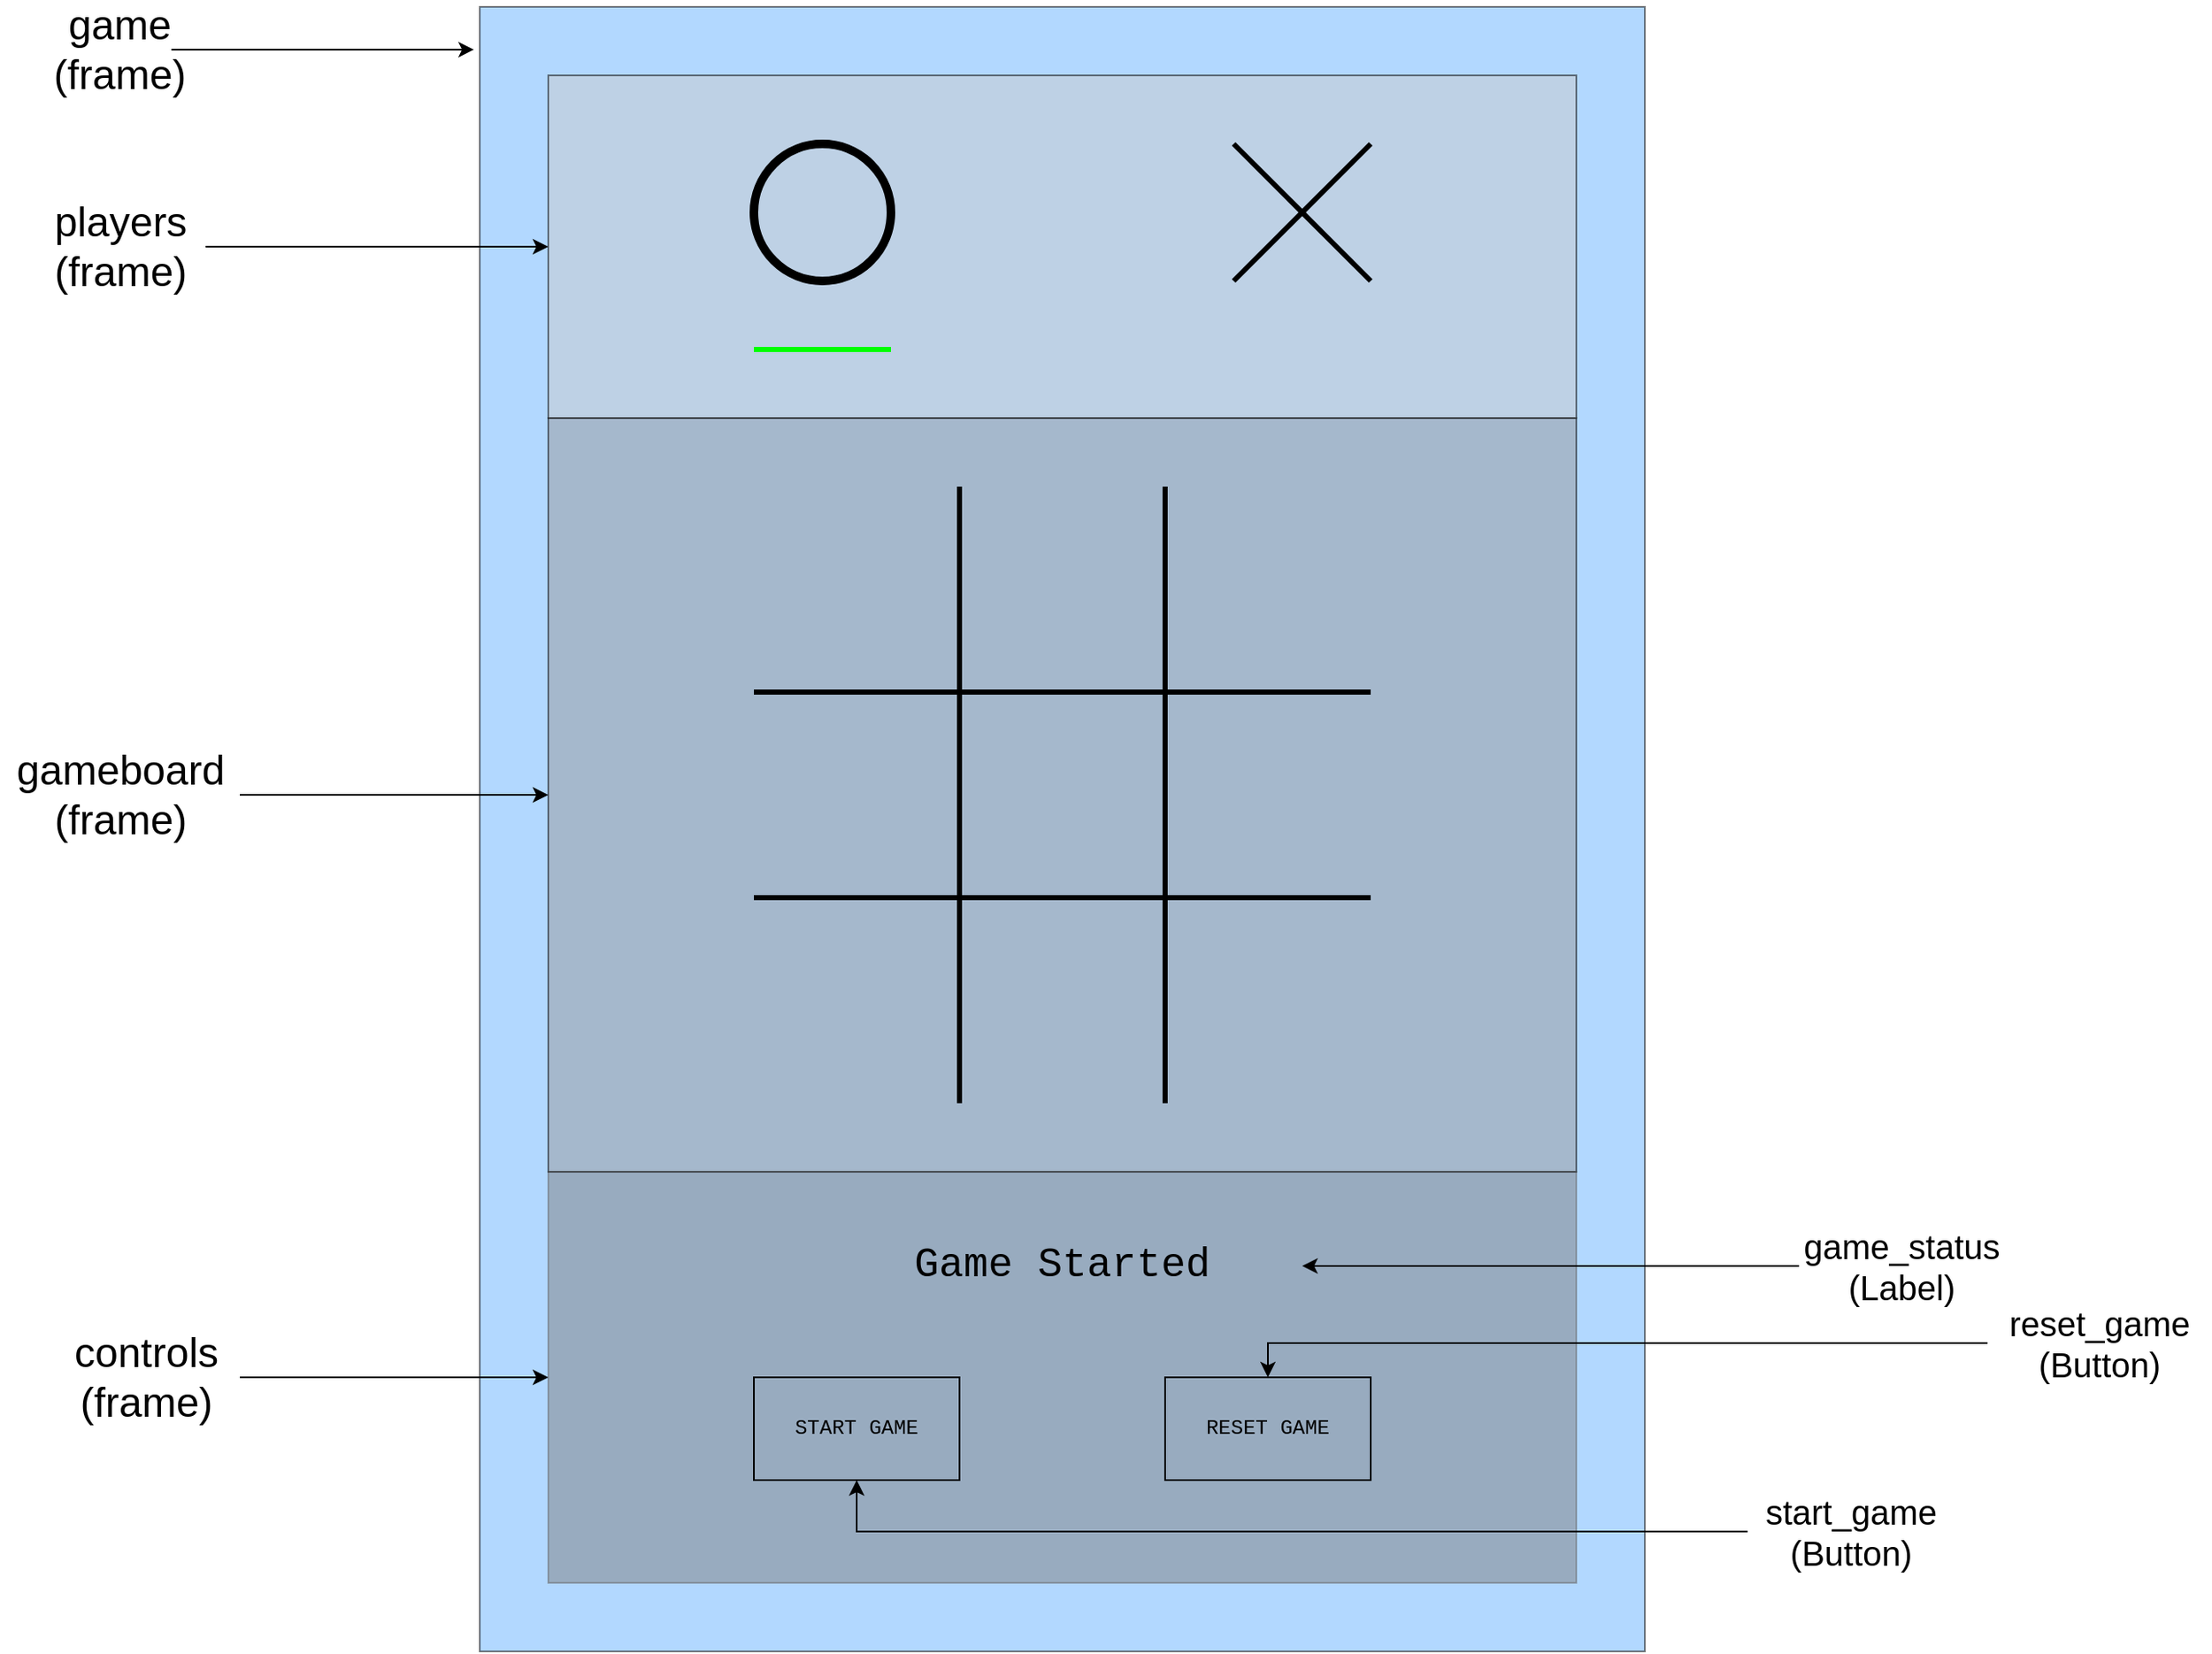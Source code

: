 <mxfile version="21.6.9" type="device">
  <diagram name="Page-1" id="Zi7R2ep28M6Ji_b3IWd0">
    <mxGraphModel dx="2013" dy="857" grid="1" gridSize="10" guides="1" tooltips="1" connect="1" arrows="1" fold="1" page="1" pageScale="1" pageWidth="850" pageHeight="1100" math="0" shadow="0">
      <root>
        <mxCell id="0" />
        <mxCell id="1" parent="0" />
        <mxCell id="fuVy7ylBH5YS3rdbP_lV-8" value="" style="rounded=0;whiteSpace=wrap;html=1;fillColor=#66B2FF;opacity=50;" parent="1" vertex="1">
          <mxGeometry x="80" y="80" width="680" height="960" as="geometry" />
        </mxCell>
        <mxCell id="fuVy7ylBH5YS3rdbP_lV-7" value="" style="rounded=0;whiteSpace=wrap;html=1;fillColor=#808080;fontColor=#333333;strokeColor=#666666;opacity=50;" parent="1" vertex="1">
          <mxGeometry x="120" y="760" width="600" height="240" as="geometry" />
        </mxCell>
        <mxCell id="fuVy7ylBH5YS3rdbP_lV-6" value="" style="rounded=0;whiteSpace=wrap;html=1;opacity=50;fillColor=#999999;" parent="1" vertex="1">
          <mxGeometry x="120" y="320" width="600" height="440" as="geometry" />
        </mxCell>
        <mxCell id="fuVy7ylBH5YS3rdbP_lV-4" value="" style="rounded=0;whiteSpace=wrap;html=1;fillColor=#CCCCCC;opacity=50;" parent="1" vertex="1">
          <mxGeometry x="120" y="120" width="600" height="200" as="geometry" />
        </mxCell>
        <mxCell id="QSEAzz7JvtDJgoen5yMI-3" value="" style="ellipse;whiteSpace=wrap;html=1;aspect=fixed;strokeWidth=5;fillColor=none;" parent="1" vertex="1">
          <mxGeometry x="240" y="160" width="80" height="80" as="geometry" />
        </mxCell>
        <mxCell id="QSEAzz7JvtDJgoen5yMI-4" value="" style="shape=table;startSize=0;container=1;collapsible=0;childLayout=tableLayout;fontSize=16;strokeWidth=3;swimlaneLine=1;fillColor=none;swimlaneBody=1;swimlaneHead=1;horizontal=1;top=0;bottom=0;left=0;right=0;" parent="1" vertex="1">
          <mxGeometry x="240" y="360" width="360" height="360" as="geometry" />
        </mxCell>
        <mxCell id="QSEAzz7JvtDJgoen5yMI-5" value="" style="shape=tableRow;horizontal=0;startSize=0;swimlaneHead=0;swimlaneBody=0;strokeColor=inherit;top=0;left=0;bottom=0;right=0;collapsible=0;dropTarget=0;fillColor=none;points=[[0,0.5],[1,0.5]];portConstraint=eastwest;fontSize=16;" parent="QSEAzz7JvtDJgoen5yMI-4" vertex="1">
          <mxGeometry width="360" height="120" as="geometry" />
        </mxCell>
        <mxCell id="QSEAzz7JvtDJgoen5yMI-6" value="" style="shape=partialRectangle;html=1;whiteSpace=wrap;connectable=0;strokeColor=inherit;overflow=hidden;fillColor=none;top=0;left=0;bottom=0;right=0;pointerEvents=1;fontSize=16;" parent="QSEAzz7JvtDJgoen5yMI-5" vertex="1">
          <mxGeometry width="120" height="120" as="geometry">
            <mxRectangle width="120" height="120" as="alternateBounds" />
          </mxGeometry>
        </mxCell>
        <mxCell id="QSEAzz7JvtDJgoen5yMI-7" value="" style="shape=partialRectangle;html=1;whiteSpace=wrap;connectable=0;strokeColor=inherit;overflow=hidden;fillColor=none;top=0;left=0;bottom=0;right=0;pointerEvents=1;fontSize=16;" parent="QSEAzz7JvtDJgoen5yMI-5" vertex="1">
          <mxGeometry x="120" width="120" height="120" as="geometry">
            <mxRectangle width="120" height="120" as="alternateBounds" />
          </mxGeometry>
        </mxCell>
        <mxCell id="QSEAzz7JvtDJgoen5yMI-8" value="" style="shape=partialRectangle;html=1;whiteSpace=wrap;connectable=0;strokeColor=inherit;overflow=hidden;fillColor=none;top=0;left=0;bottom=0;right=0;pointerEvents=1;fontSize=16;" parent="QSEAzz7JvtDJgoen5yMI-5" vertex="1">
          <mxGeometry x="240" width="120" height="120" as="geometry">
            <mxRectangle width="120" height="120" as="alternateBounds" />
          </mxGeometry>
        </mxCell>
        <mxCell id="QSEAzz7JvtDJgoen5yMI-9" value="" style="shape=tableRow;horizontal=0;startSize=0;swimlaneHead=0;swimlaneBody=0;strokeColor=inherit;top=0;left=0;bottom=0;right=0;collapsible=0;dropTarget=0;fillColor=none;points=[[0,0.5],[1,0.5]];portConstraint=eastwest;fontSize=16;" parent="QSEAzz7JvtDJgoen5yMI-4" vertex="1">
          <mxGeometry y="120" width="360" height="120" as="geometry" />
        </mxCell>
        <mxCell id="QSEAzz7JvtDJgoen5yMI-10" value="" style="shape=partialRectangle;html=1;whiteSpace=wrap;connectable=0;strokeColor=inherit;overflow=hidden;fillColor=none;top=0;left=0;bottom=0;right=0;pointerEvents=1;fontSize=16;" parent="QSEAzz7JvtDJgoen5yMI-9" vertex="1">
          <mxGeometry width="120" height="120" as="geometry">
            <mxRectangle width="120" height="120" as="alternateBounds" />
          </mxGeometry>
        </mxCell>
        <mxCell id="QSEAzz7JvtDJgoen5yMI-11" value="" style="shape=partialRectangle;html=1;whiteSpace=wrap;connectable=0;strokeColor=inherit;overflow=hidden;fillColor=none;top=0;left=0;bottom=0;right=0;pointerEvents=1;fontSize=16;" parent="QSEAzz7JvtDJgoen5yMI-9" vertex="1">
          <mxGeometry x="120" width="120" height="120" as="geometry">
            <mxRectangle width="120" height="120" as="alternateBounds" />
          </mxGeometry>
        </mxCell>
        <mxCell id="QSEAzz7JvtDJgoen5yMI-12" value="" style="shape=partialRectangle;html=1;whiteSpace=wrap;connectable=0;strokeColor=inherit;overflow=hidden;fillColor=none;top=0;left=0;bottom=0;right=0;pointerEvents=1;fontSize=16;" parent="QSEAzz7JvtDJgoen5yMI-9" vertex="1">
          <mxGeometry x="240" width="120" height="120" as="geometry">
            <mxRectangle width="120" height="120" as="alternateBounds" />
          </mxGeometry>
        </mxCell>
        <mxCell id="QSEAzz7JvtDJgoen5yMI-13" value="" style="shape=tableRow;horizontal=0;startSize=0;swimlaneHead=0;swimlaneBody=0;strokeColor=inherit;top=0;left=0;bottom=0;right=0;collapsible=0;dropTarget=0;fillColor=none;points=[[0,0.5],[1,0.5]];portConstraint=eastwest;fontSize=16;" parent="QSEAzz7JvtDJgoen5yMI-4" vertex="1">
          <mxGeometry y="240" width="360" height="120" as="geometry" />
        </mxCell>
        <mxCell id="QSEAzz7JvtDJgoen5yMI-14" value="" style="shape=partialRectangle;html=1;whiteSpace=wrap;connectable=0;strokeColor=inherit;overflow=hidden;fillColor=none;top=0;left=0;bottom=0;right=0;pointerEvents=1;fontSize=16;" parent="QSEAzz7JvtDJgoen5yMI-13" vertex="1">
          <mxGeometry width="120" height="120" as="geometry">
            <mxRectangle width="120" height="120" as="alternateBounds" />
          </mxGeometry>
        </mxCell>
        <mxCell id="QSEAzz7JvtDJgoen5yMI-15" value="" style="shape=partialRectangle;html=1;whiteSpace=wrap;connectable=0;strokeColor=inherit;overflow=hidden;fillColor=none;top=0;left=0;bottom=0;right=0;pointerEvents=1;fontSize=16;" parent="QSEAzz7JvtDJgoen5yMI-13" vertex="1">
          <mxGeometry x="120" width="120" height="120" as="geometry">
            <mxRectangle width="120" height="120" as="alternateBounds" />
          </mxGeometry>
        </mxCell>
        <mxCell id="QSEAzz7JvtDJgoen5yMI-16" value="" style="shape=partialRectangle;html=1;whiteSpace=wrap;connectable=0;strokeColor=inherit;overflow=hidden;fillColor=none;top=0;left=0;bottom=0;right=0;pointerEvents=1;fontSize=16;" parent="QSEAzz7JvtDJgoen5yMI-13" vertex="1">
          <mxGeometry x="240" width="120" height="120" as="geometry">
            <mxRectangle width="120" height="120" as="alternateBounds" />
          </mxGeometry>
        </mxCell>
        <mxCell id="QSEAzz7JvtDJgoen5yMI-19" value="" style="endArrow=none;html=1;rounded=0;strokeWidth=3;strokeColor=#00FF00;" parent="1" edge="1">
          <mxGeometry width="50" height="50" relative="1" as="geometry">
            <mxPoint x="240" y="280" as="sourcePoint" />
            <mxPoint x="320" y="280" as="targetPoint" />
          </mxGeometry>
        </mxCell>
        <mxCell id="fuVy7ylBH5YS3rdbP_lV-1" value="START GAME" style="rounded=0;whiteSpace=wrap;html=1;fillColor=none;fontFamily=Courier New;" parent="1" vertex="1">
          <mxGeometry x="240" y="880" width="120" height="60" as="geometry" />
        </mxCell>
        <mxCell id="fuVy7ylBH5YS3rdbP_lV-2" value="RESET GAME" style="rounded=0;whiteSpace=wrap;html=1;fillColor=none;fontFamily=Courier New;" parent="1" vertex="1">
          <mxGeometry x="480" y="880" width="120" height="60" as="geometry" />
        </mxCell>
        <mxCell id="fuVy7ylBH5YS3rdbP_lV-3" value="Game Started" style="text;html=1;strokeColor=none;fillColor=none;align=center;verticalAlign=middle;whiteSpace=wrap;rounded=0;fontFamily=Courier New;fontSize=24;" parent="1" vertex="1">
          <mxGeometry x="280" y="800" width="280" height="30" as="geometry" />
        </mxCell>
        <mxCell id="LaYBiOiJZruiOdJDy__f-10" style="edgeStyle=orthogonalEdgeStyle;rounded=0;orthogonalLoop=1;jettySize=auto;html=1;entryX=-0.005;entryY=0.026;entryDx=0;entryDy=0;entryPerimeter=0;" edge="1" parent="1" source="LaYBiOiJZruiOdJDy__f-2" target="fuVy7ylBH5YS3rdbP_lV-8">
          <mxGeometry relative="1" as="geometry" />
        </mxCell>
        <mxCell id="LaYBiOiJZruiOdJDy__f-2" value="&lt;div style=&quot;font-size: 24px;&quot;&gt;game&lt;/div&gt;&lt;div style=&quot;font-size: 24px;&quot;&gt;(frame)&lt;br style=&quot;font-size: 24px;&quot;&gt;&lt;/div&gt;" style="text;html=1;strokeColor=none;fillColor=none;align=center;verticalAlign=middle;whiteSpace=wrap;rounded=0;fontSize=24;" vertex="1" parent="1">
          <mxGeometry x="-160" y="90" width="60" height="30" as="geometry" />
        </mxCell>
        <mxCell id="LaYBiOiJZruiOdJDy__f-8" style="edgeStyle=orthogonalEdgeStyle;rounded=0;orthogonalLoop=1;jettySize=auto;html=1;entryX=0;entryY=0.5;entryDx=0;entryDy=0;" edge="1" parent="1" source="LaYBiOiJZruiOdJDy__f-3" target="fuVy7ylBH5YS3rdbP_lV-4">
          <mxGeometry relative="1" as="geometry" />
        </mxCell>
        <mxCell id="LaYBiOiJZruiOdJDy__f-3" value="&lt;div&gt;&lt;font style=&quot;font-size: 24px;&quot;&gt;players&lt;/font&gt;&lt;/div&gt;&lt;div&gt;&lt;font style=&quot;font-size: 24px;&quot;&gt;(frame)&lt;br&gt;&lt;/font&gt;&lt;/div&gt;" style="text;html=1;align=center;verticalAlign=middle;resizable=0;points=[];autosize=1;strokeColor=none;fillColor=none;" vertex="1" parent="1">
          <mxGeometry x="-180" y="185" width="100" height="70" as="geometry" />
        </mxCell>
        <mxCell id="LaYBiOiJZruiOdJDy__f-7" style="edgeStyle=orthogonalEdgeStyle;rounded=0;orthogonalLoop=1;jettySize=auto;html=1;entryX=0;entryY=0.5;entryDx=0;entryDy=0;" edge="1" parent="1" source="LaYBiOiJZruiOdJDy__f-4" target="fuVy7ylBH5YS3rdbP_lV-6">
          <mxGeometry relative="1" as="geometry" />
        </mxCell>
        <mxCell id="LaYBiOiJZruiOdJDy__f-4" value="&lt;div&gt;&lt;font style=&quot;font-size: 24px;&quot;&gt;gameboard&lt;/font&gt;&lt;/div&gt;&lt;div&gt;&lt;font style=&quot;font-size: 24px;&quot;&gt;(frame)&lt;br&gt;&lt;/font&gt;&lt;/div&gt;" style="text;html=1;align=center;verticalAlign=middle;resizable=0;points=[];autosize=1;strokeColor=none;fillColor=none;" vertex="1" parent="1">
          <mxGeometry x="-200" y="505" width="140" height="70" as="geometry" />
        </mxCell>
        <mxCell id="LaYBiOiJZruiOdJDy__f-6" style="edgeStyle=orthogonalEdgeStyle;rounded=0;orthogonalLoop=1;jettySize=auto;html=1;" edge="1" parent="1" source="LaYBiOiJZruiOdJDy__f-5" target="fuVy7ylBH5YS3rdbP_lV-7">
          <mxGeometry relative="1" as="geometry" />
        </mxCell>
        <mxCell id="LaYBiOiJZruiOdJDy__f-5" value="controls&lt;br style=&quot;font-size: 24px;&quot;&gt;&lt;div style=&quot;font-size: 24px;&quot;&gt;&lt;font style=&quot;font-size: 24px;&quot;&gt;(frame)&lt;br style=&quot;font-size: 24px;&quot;&gt;&lt;/font&gt;&lt;/div&gt;" style="text;html=1;align=center;verticalAlign=middle;resizable=0;points=[];autosize=1;strokeColor=none;fillColor=none;fontSize=24;" vertex="1" parent="1">
          <mxGeometry x="-170" y="845" width="110" height="70" as="geometry" />
        </mxCell>
        <mxCell id="LaYBiOiJZruiOdJDy__f-17" style="edgeStyle=orthogonalEdgeStyle;rounded=0;orthogonalLoop=1;jettySize=auto;html=1;entryX=1;entryY=0.5;entryDx=0;entryDy=0;" edge="1" parent="1" source="LaYBiOiJZruiOdJDy__f-11" target="fuVy7ylBH5YS3rdbP_lV-3">
          <mxGeometry relative="1" as="geometry" />
        </mxCell>
        <mxCell id="LaYBiOiJZruiOdJDy__f-11" value="&lt;div style=&quot;font-size: 20px;&quot;&gt;game_status&lt;/div&gt;&lt;div style=&quot;font-size: 20px;&quot;&gt;(Label)&lt;br style=&quot;font-size: 20px;&quot;&gt;&lt;/div&gt;" style="text;html=1;strokeColor=none;fillColor=none;align=center;verticalAlign=middle;whiteSpace=wrap;rounded=0;fontSize=20;" vertex="1" parent="1">
          <mxGeometry x="850" y="800" width="120" height="30" as="geometry" />
        </mxCell>
        <mxCell id="LaYBiOiJZruiOdJDy__f-14" style="edgeStyle=orthogonalEdgeStyle;rounded=0;orthogonalLoop=1;jettySize=auto;html=1;entryX=0.5;entryY=1;entryDx=0;entryDy=0;" edge="1" parent="1" source="LaYBiOiJZruiOdJDy__f-12" target="fuVy7ylBH5YS3rdbP_lV-1">
          <mxGeometry relative="1" as="geometry" />
        </mxCell>
        <mxCell id="LaYBiOiJZruiOdJDy__f-12" value="&lt;font style=&quot;font-size: 20px;&quot;&gt;start_game&lt;br&gt;(Button)&lt;br&gt;&lt;/font&gt;" style="text;html=1;align=center;verticalAlign=middle;resizable=0;points=[];autosize=1;strokeColor=none;fillColor=none;" vertex="1" parent="1">
          <mxGeometry x="820" y="940" width="120" height="60" as="geometry" />
        </mxCell>
        <mxCell id="LaYBiOiJZruiOdJDy__f-15" style="edgeStyle=orthogonalEdgeStyle;rounded=0;orthogonalLoop=1;jettySize=auto;html=1;entryX=0.5;entryY=0;entryDx=0;entryDy=0;" edge="1" parent="1" source="LaYBiOiJZruiOdJDy__f-13" target="fuVy7ylBH5YS3rdbP_lV-2">
          <mxGeometry relative="1" as="geometry" />
        </mxCell>
        <mxCell id="LaYBiOiJZruiOdJDy__f-13" value="&lt;font style=&quot;font-size: 20px;&quot;&gt;reset_game&lt;br&gt;(Button)&lt;br&gt;&lt;/font&gt;" style="text;html=1;align=center;verticalAlign=middle;resizable=0;points=[];autosize=1;strokeColor=none;fillColor=none;" vertex="1" parent="1">
          <mxGeometry x="960" y="830" width="130" height="60" as="geometry" />
        </mxCell>
        <mxCell id="LaYBiOiJZruiOdJDy__f-18" value="" style="group" vertex="1" connectable="0" parent="1">
          <mxGeometry x="520" y="160" width="80" height="80" as="geometry" />
        </mxCell>
        <mxCell id="QSEAzz7JvtDJgoen5yMI-17" value="" style="endArrow=none;html=1;rounded=0;strokeWidth=3;" parent="LaYBiOiJZruiOdJDy__f-18" edge="1">
          <mxGeometry width="50" height="50" relative="1" as="geometry">
            <mxPoint y="80" as="sourcePoint" />
            <mxPoint x="80" as="targetPoint" />
          </mxGeometry>
        </mxCell>
        <mxCell id="QSEAzz7JvtDJgoen5yMI-18" value="" style="endArrow=none;html=1;rounded=0;strokeWidth=3;" parent="LaYBiOiJZruiOdJDy__f-18" edge="1">
          <mxGeometry width="50" height="50" relative="1" as="geometry">
            <mxPoint as="sourcePoint" />
            <mxPoint x="80" y="80" as="targetPoint" />
          </mxGeometry>
        </mxCell>
      </root>
    </mxGraphModel>
  </diagram>
</mxfile>
